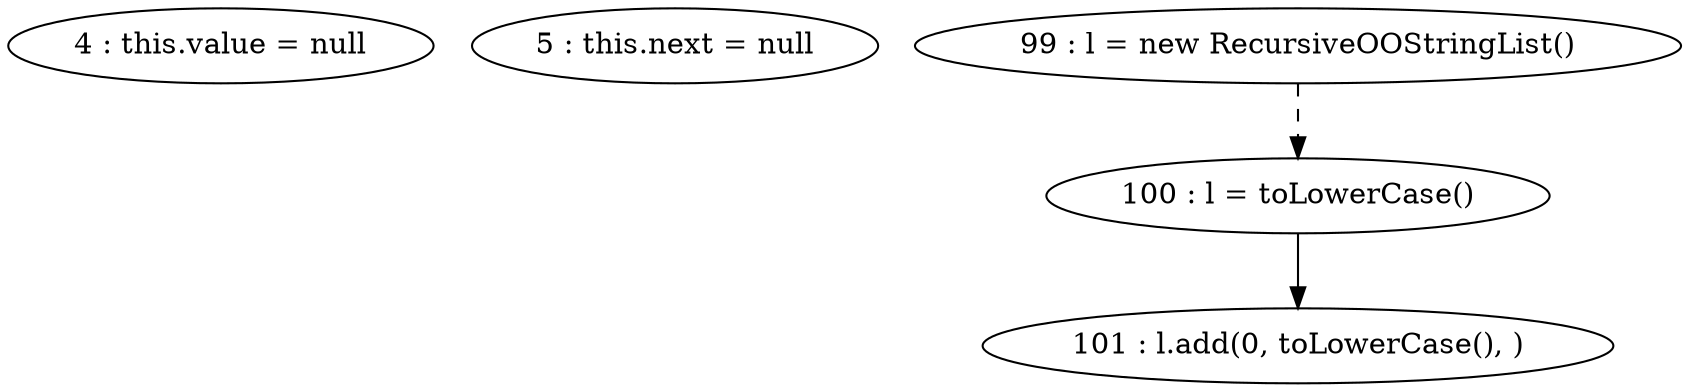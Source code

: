 digraph G {
"4 : this.value = null"
"5 : this.next = null"
"99 : l = new RecursiveOOStringList()"
"99 : l = new RecursiveOOStringList()" -> "100 : l = toLowerCase()" [style=dashed]
"100 : l = toLowerCase()"
"100 : l = toLowerCase()" -> "101 : l.add(0, toLowerCase(), )"
"101 : l.add(0, toLowerCase(), )"
}